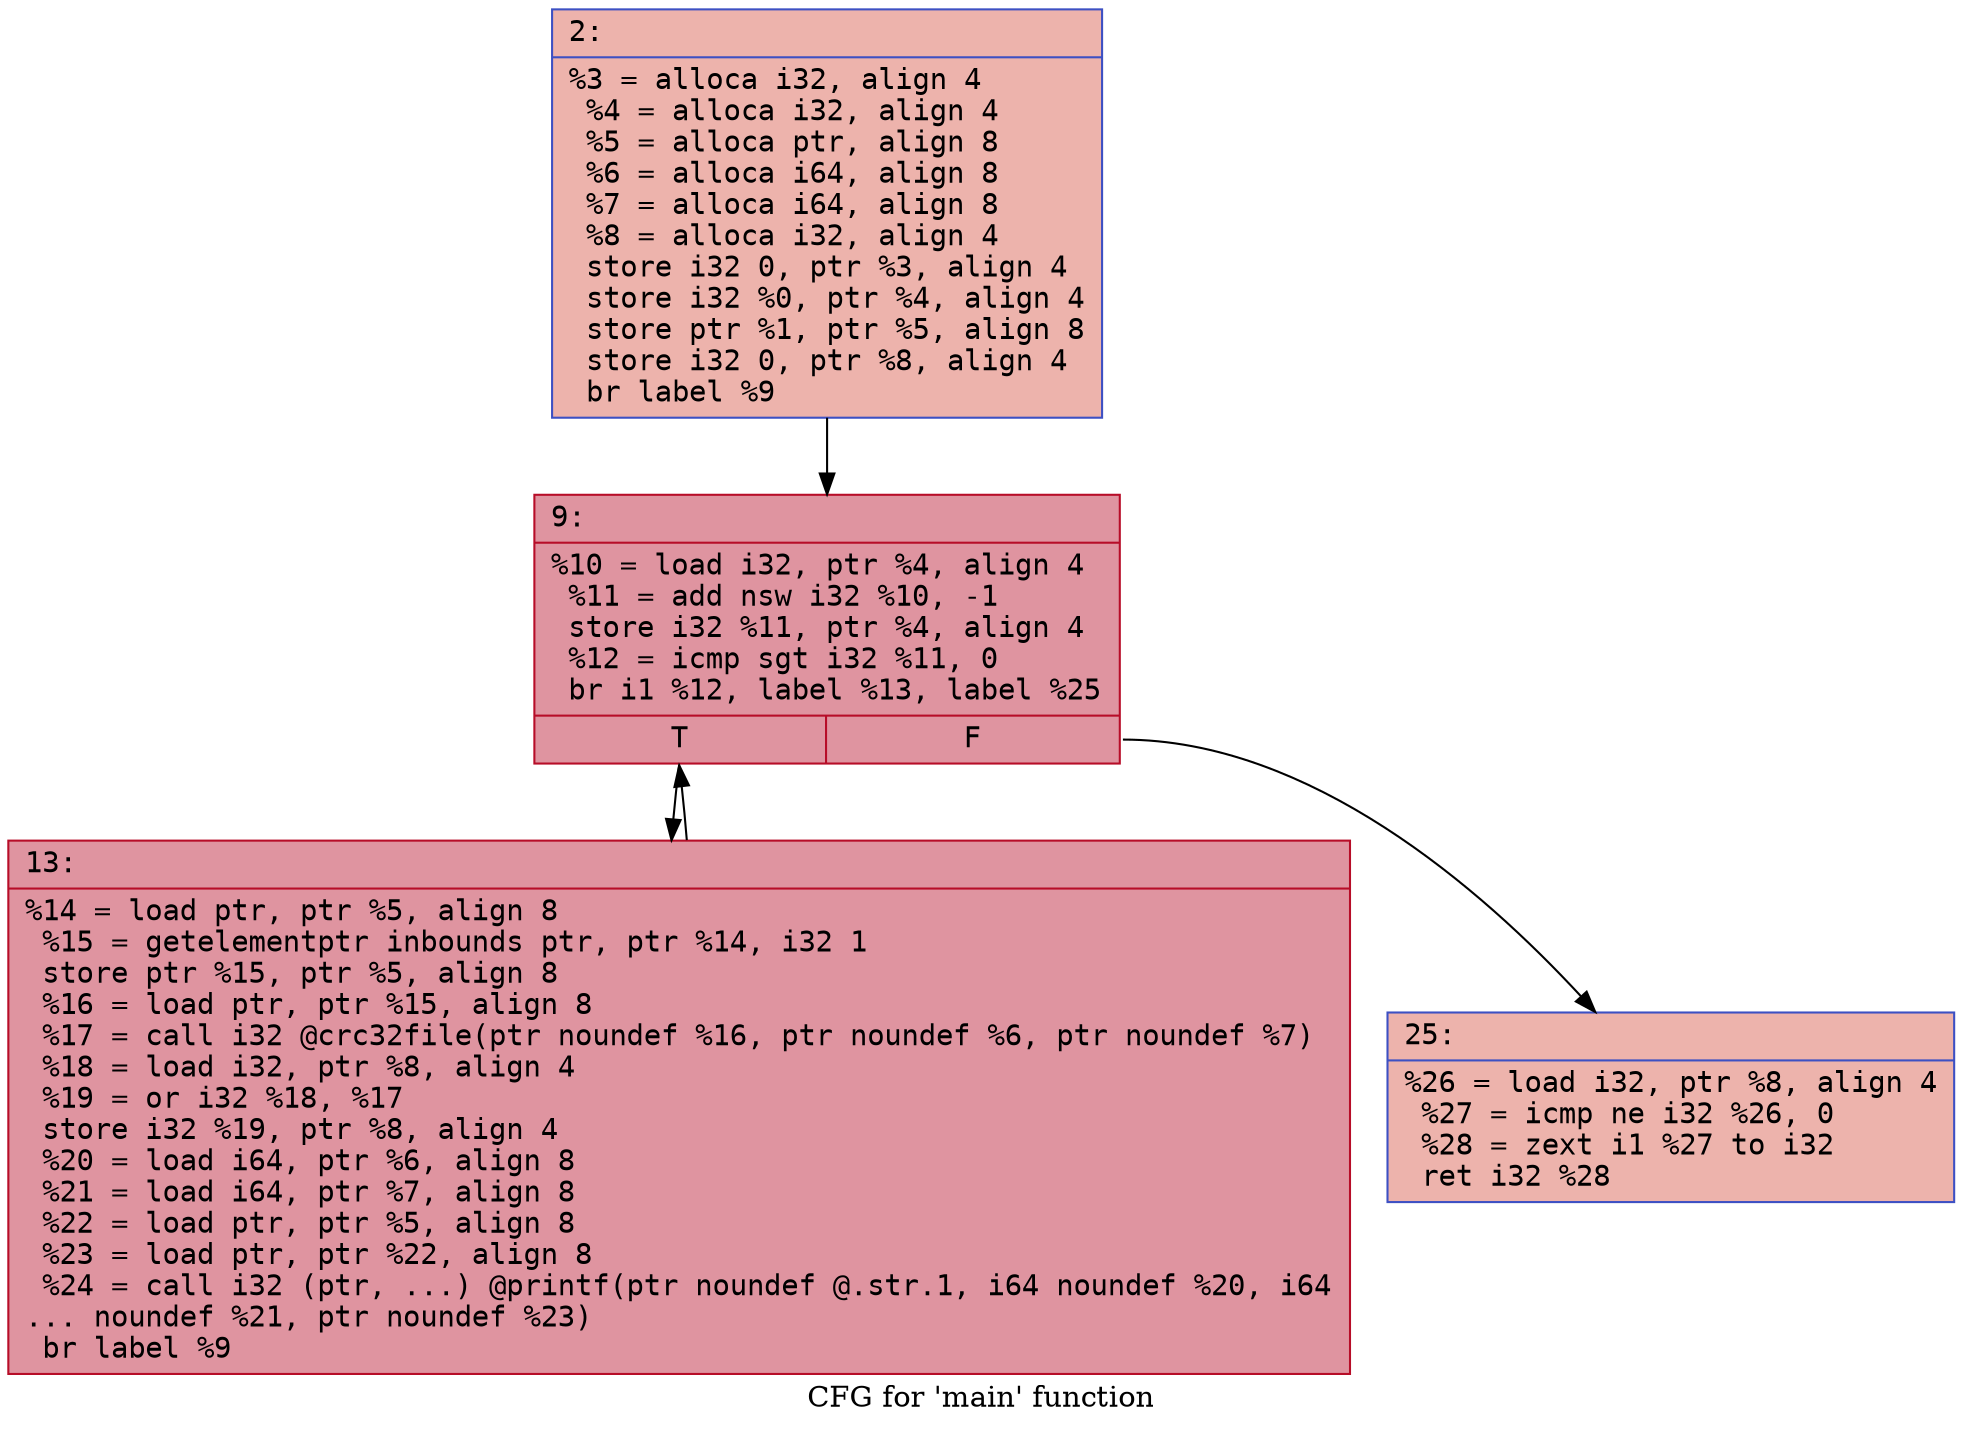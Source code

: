 digraph "CFG for 'main' function" {
	label="CFG for 'main' function";

	Node0x60000392cb40 [shape=record,color="#3d50c3ff", style=filled, fillcolor="#d6524470" fontname="Courier",label="{2:\l|  %3 = alloca i32, align 4\l  %4 = alloca i32, align 4\l  %5 = alloca ptr, align 8\l  %6 = alloca i64, align 8\l  %7 = alloca i64, align 8\l  %8 = alloca i32, align 4\l  store i32 0, ptr %3, align 4\l  store i32 %0, ptr %4, align 4\l  store ptr %1, ptr %5, align 8\l  store i32 0, ptr %8, align 4\l  br label %9\l}"];
	Node0x60000392cb40 -> Node0x60000392cb90[tooltip="2 -> 9\nProbability 100.00%" ];
	Node0x60000392cb90 [shape=record,color="#b70d28ff", style=filled, fillcolor="#b70d2870" fontname="Courier",label="{9:\l|  %10 = load i32, ptr %4, align 4\l  %11 = add nsw i32 %10, -1\l  store i32 %11, ptr %4, align 4\l  %12 = icmp sgt i32 %11, 0\l  br i1 %12, label %13, label %25\l|{<s0>T|<s1>F}}"];
	Node0x60000392cb90:s0 -> Node0x60000392cbe0[tooltip="9 -> 13\nProbability 96.88%" ];
	Node0x60000392cb90:s1 -> Node0x60000392cc30[tooltip="9 -> 25\nProbability 3.12%" ];
	Node0x60000392cbe0 [shape=record,color="#b70d28ff", style=filled, fillcolor="#b70d2870" fontname="Courier",label="{13:\l|  %14 = load ptr, ptr %5, align 8\l  %15 = getelementptr inbounds ptr, ptr %14, i32 1\l  store ptr %15, ptr %5, align 8\l  %16 = load ptr, ptr %15, align 8\l  %17 = call i32 @crc32file(ptr noundef %16, ptr noundef %6, ptr noundef %7)\l  %18 = load i32, ptr %8, align 4\l  %19 = or i32 %18, %17\l  store i32 %19, ptr %8, align 4\l  %20 = load i64, ptr %6, align 8\l  %21 = load i64, ptr %7, align 8\l  %22 = load ptr, ptr %5, align 8\l  %23 = load ptr, ptr %22, align 8\l  %24 = call i32 (ptr, ...) @printf(ptr noundef @.str.1, i64 noundef %20, i64\l... noundef %21, ptr noundef %23)\l  br label %9\l}"];
	Node0x60000392cbe0 -> Node0x60000392cb90[tooltip="13 -> 9\nProbability 100.00%" ];
	Node0x60000392cc30 [shape=record,color="#3d50c3ff", style=filled, fillcolor="#d6524470" fontname="Courier",label="{25:\l|  %26 = load i32, ptr %8, align 4\l  %27 = icmp ne i32 %26, 0\l  %28 = zext i1 %27 to i32\l  ret i32 %28\l}"];
}
